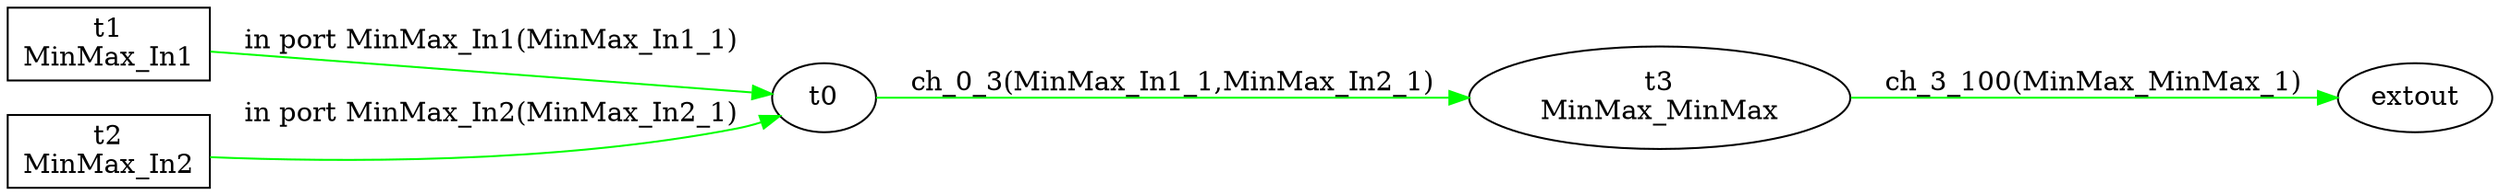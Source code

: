 digraph csp {
	graph [rankdir=LR];
	MinMax_MinMax	 [label="t3\nMinMax_MinMax"];
	t0 -> MinMax_MinMax	 [color=green,
		label="ch_0_3(MinMax_In1_1,MinMax_In2_1)"];
	extout	 [label=extout];
	MinMax_In1	 [label="t1\nMinMax_In1",
		shape=box];
	MinMax_In1 -> t0	 [color=green,
		label="in port MinMax_In1(MinMax_In1_1)"];
	MinMax_In2	 [label="t2\nMinMax_In2",
		shape=box];
	MinMax_In2 -> t0	 [color=green,
		label="in port MinMax_In2(MinMax_In2_1)"];
	MinMax_MinMax -> extout	 [color=green,
		label="ch_3_100(MinMax_MinMax_1)"];
}
